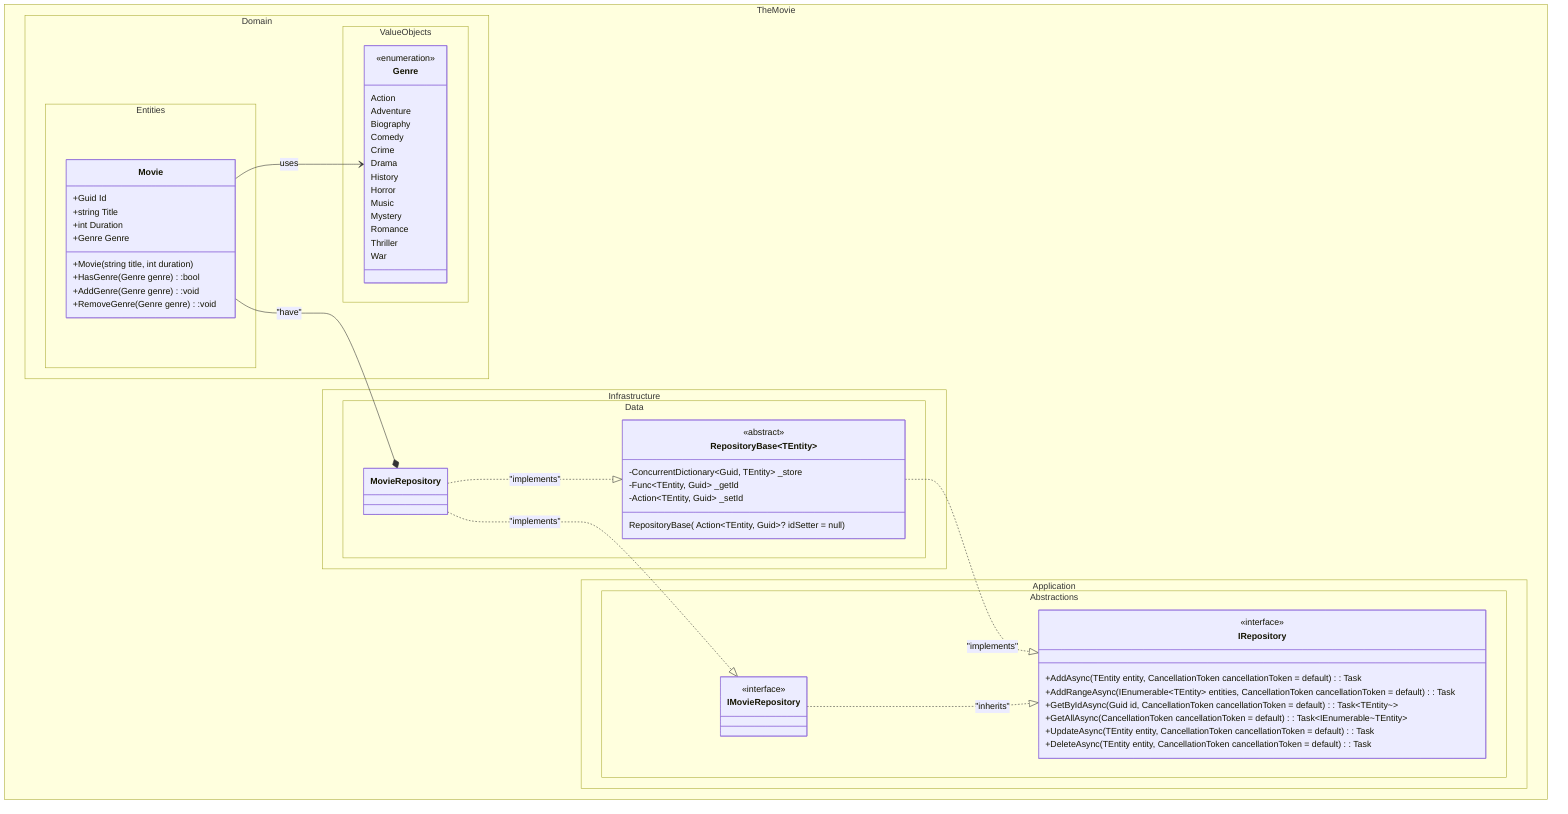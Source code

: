 ﻿classDiagram
    direction TB
    namespace TheMovie.Domain.Entities {
        class Movie {
            +Guid Id
            +string Title
            +int Duration
            +Genre Genre
            +Movie(string title, int duration)
            +HasGenre(Genre genre) :bool
            +AddGenre(Genre genre) :void
            +RemoveGenre(Genre genre) :void
        }
    }

    namespace TheMovie.Domain.ValueObjects {
        class Genre {
            Action
            Adventure
            Biography
            Comedy
            Crime
            Drama
            History
            Horror
            Music
            Mystery
            Romance
            Thriller
            War
        }
    }

    namespace TheMovie.Infrastructure.Data {
        class MovieRepository {
        }    

        class RepositoryBase~TEntity~ {
            -ConcurrentDictionary~Guid, TEntity~ _store
            -Func~TEntity, Guid~ _getId
            -Action~TEntity, Guid~ _setId
            RepositoryBase(Func~TEntity, Guid~? idSelector = null, Action~TEntity, Guid~? idSetter = null)
        }
    }

    namespace TheMovie.Application.Abstractions {
        class IRepository {
            +AddAsync(TEntity entity, CancellationToken cancellationToken = default) : Task
            +AddRangeAsync(IEnumerable~TEntity~ entities, CancellationToken cancellationToken = default) : Task
            +GetByIdAsync(Guid id, CancellationToken cancellationToken = default) : Task~TEntity~~
            +GetAllAsync(CancellationToken cancellationToken = default) : Task~IEnumerable~TEntity~
            +UpdateAsync(TEntity entity, CancellationToken cancellationToken = default) : Task
            +DeleteAsync(TEntity entity, CancellationToken cancellationToken = default) : Task
        }

        class IMovieRepository {

        }
    }

    <<interface>> IRepository
    <<interface>> IMovieRepository
    <<abstract>> RepositoryBase
    <<enumeration>> Genre

    %% Relationships
    Movie --> Genre : uses
    MovieRepository ..|> RepositoryBase : "implements"
    Movie --* MovieRepository  : "have"
    MovieRepository ..|> IMovieRepository : "implements"
    RepositoryBase ..|> IRepository : "implements"
    IMovieRepository ..|> IRepository : "inherits"